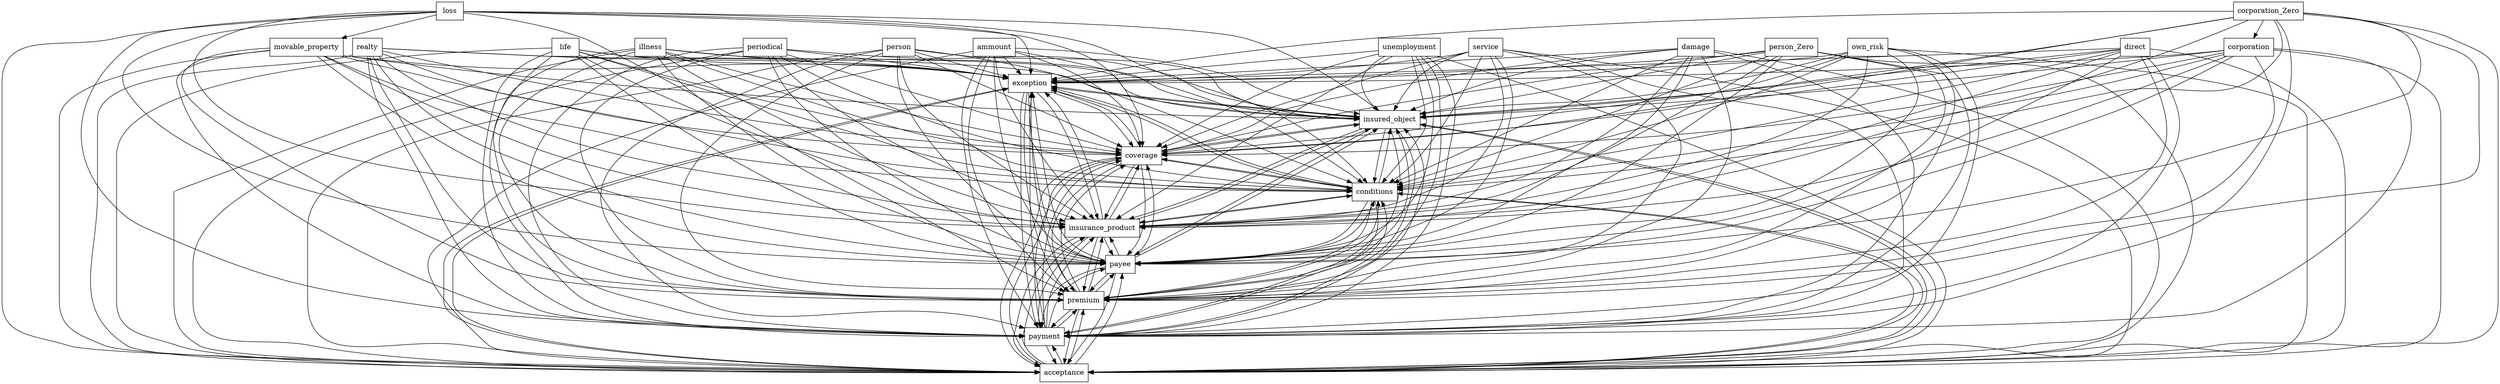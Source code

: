 digraph{
graph [rankdir=TB];
node [shape=box];
edge [arrowhead=normal];
0[label="person",]
1[label="unemployment",]
2[label="loss",]
3[label="exception",]
4[label="corporation",]
5[label="insured_object",]
6[label="life",]
7[label="illness",]
8[label="realty",]
9[label="periodical",]
10[label="acceptance",]
11[label="movable_property",]
12[label="direct",]
13[label="payment",]
14[label="premium",]
15[label="damage",]
16[label="payee",]
17[label="person_Zero",]
18[label="insurance_product",]
19[label="conditions",]
20[label="coverage",]
21[label="ammount",]
22[label="service",]
23[label="corporation_Zero",]
24[label="own_risk",]
0->3[label="",]
0->5[label="",]
0->10[label="",]
0->13[label="",]
0->14[label="",]
0->16[label="",]
0->18[label="",]
0->19[label="",]
0->20[label="",]
1->3[label="",]
1->5[label="",]
1->10[label="",]
1->13[label="",]
1->14[label="",]
1->16[label="",]
1->18[label="",]
1->19[label="",]
1->20[label="",]
2->3[label="",]
2->5[label="",]
2->10[label="",]
2->11[label="",]
2->13[label="",]
2->14[label="",]
2->16[label="",]
2->18[label="",]
2->19[label="",]
2->20[label="",]
3->5[label="",]
3->10[label="",]
3->13[label="",]
3->14[label="",]
3->16[label="",]
3->18[label="",]
3->19[label="",]
3->20[label="",]
4->3[label="",]
4->5[label="",]
4->10[label="",]
4->13[label="",]
4->14[label="",]
4->16[label="",]
4->18[label="",]
4->19[label="",]
4->20[label="",]
5->3[label="",]
5->10[label="",]
5->13[label="",]
5->14[label="",]
5->16[label="",]
5->18[label="",]
5->19[label="",]
5->20[label="",]
6->3[label="",]
6->5[label="",]
6->10[label="",]
6->13[label="",]
6->14[label="",]
6->16[label="",]
6->18[label="",]
6->19[label="",]
6->20[label="",]
7->3[label="",]
7->5[label="",]
7->10[label="",]
7->13[label="",]
7->14[label="",]
7->16[label="",]
7->18[label="",]
7->19[label="",]
7->20[label="",]
8->3[label="",]
8->5[label="",]
8->10[label="",]
8->13[label="",]
8->14[label="",]
8->16[label="",]
8->18[label="",]
8->19[label="",]
8->20[label="",]
9->3[label="",]
9->5[label="",]
9->10[label="",]
9->13[label="",]
9->14[label="",]
9->16[label="",]
9->18[label="",]
9->19[label="",]
9->20[label="",]
10->3[label="",]
10->5[label="",]
10->13[label="",]
10->14[label="",]
10->16[label="",]
10->18[label="",]
10->19[label="",]
10->20[label="",]
11->3[label="",]
11->5[label="",]
11->10[label="",]
11->13[label="",]
11->14[label="",]
11->16[label="",]
11->18[label="",]
11->19[label="",]
11->20[label="",]
12->3[label="",]
12->5[label="",]
12->10[label="",]
12->13[label="",]
12->14[label="",]
12->16[label="",]
12->18[label="",]
12->19[label="",]
12->20[label="",]
13->3[label="",]
13->5[label="",]
13->10[label="",]
13->14[label="",]
13->16[label="",]
13->18[label="",]
13->19[label="",]
13->20[label="",]
14->3[label="",]
14->5[label="",]
14->10[label="",]
14->13[label="",]
14->16[label="",]
14->18[label="",]
14->19[label="",]
14->20[label="",]
15->3[label="",]
15->5[label="",]
15->10[label="",]
15->13[label="",]
15->14[label="",]
15->16[label="",]
15->18[label="",]
15->19[label="",]
15->20[label="",]
16->3[label="",]
16->5[label="",]
16->10[label="",]
16->13[label="",]
16->14[label="",]
16->18[label="",]
16->19[label="",]
16->20[label="",]
17->3[label="",]
17->5[label="",]
17->10[label="",]
17->13[label="",]
17->14[label="",]
17->16[label="",]
17->18[label="",]
17->19[label="",]
17->20[label="",]
18->3[label="",]
18->5[label="",]
18->10[label="",]
18->13[label="",]
18->14[label="",]
18->16[label="",]
18->19[label="",]
18->20[label="",]
19->3[label="",]
19->5[label="",]
19->10[label="",]
19->13[label="",]
19->14[label="",]
19->16[label="",]
19->18[label="",]
19->20[label="",]
20->3[label="",]
20->5[label="",]
20->10[label="",]
20->13[label="",]
20->14[label="",]
20->16[label="",]
20->18[label="",]
20->19[label="",]
21->3[label="",]
21->5[label="",]
21->10[label="",]
21->13[label="",]
21->14[label="",]
21->16[label="",]
21->18[label="",]
21->19[label="",]
21->20[label="",]
22->3[label="",]
22->5[label="",]
22->10[label="",]
22->13[label="",]
22->14[label="",]
22->16[label="",]
22->18[label="",]
22->19[label="",]
22->20[label="",]
23->3[label="",]
23->4[label="",]
23->5[label="",]
23->10[label="",]
23->13[label="",]
23->14[label="",]
23->16[label="",]
23->18[label="",]
23->19[label="",]
23->20[label="",]
24->3[label="",]
24->5[label="",]
24->10[label="",]
24->13[label="",]
24->14[label="",]
24->16[label="",]
24->18[label="",]
24->19[label="",]
24->20[label="",]
}
